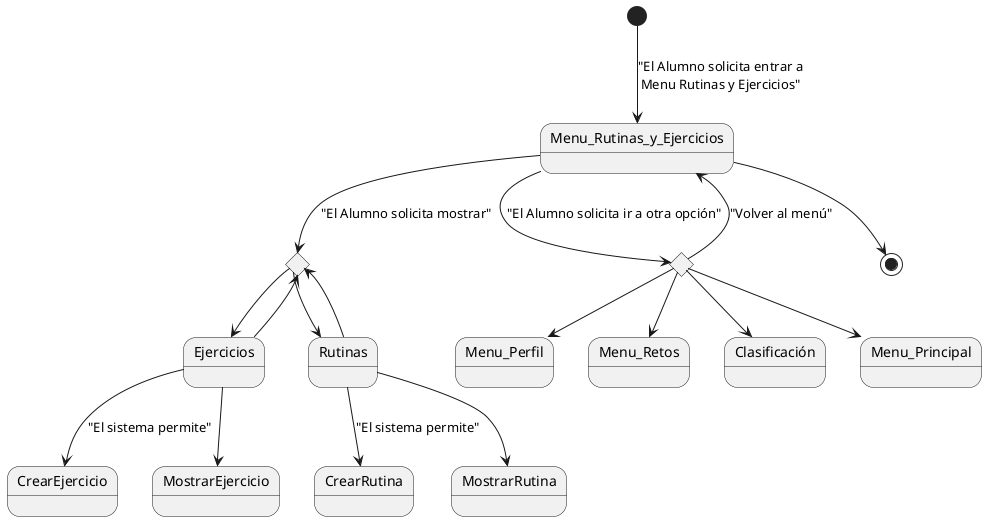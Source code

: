 @startuml
state Menu_Rutinas_y_Ejercicios
state rombo1 <<choice>>
state rombo2 <<choice>>
state Ejercicios
state Rutinas
state CrearRutina
state CrearEjercicio
state Menu_Perfil
state Menu_Retos
state Clasificación
state Menu_Principal

[*] --> Menu_Rutinas_y_Ejercicios : "El Alumno solicita entrar a\nMenu Rutinas y Ejercicios"

Menu_Rutinas_y_Ejercicios --> rombo1 : "El Alumno solicita mostrar"
rombo1 --> Ejercicios
Ejercicios --> rombo1

Ejercicios --> CrearEjercicio : "El sistema permite"
Ejercicios --> MostrarEjercicio
rombo1 --> Rutinas
Rutinas --> CrearRutina: "El sistema permite"
Rutinas --> MostrarRutina
Rutinas --> rombo1
Menu_Rutinas_y_Ejercicios --> rombo2 : "El Alumno solicita ir a otra opción"
rombo2 --> Menu_Perfil
rombo2 --> Menu_Retos
rombo2 --> Clasificación
rombo2 --> Menu_Principal
rombo2 --> Menu_Rutinas_y_Ejercicios : "Volver al menú"

Menu_Rutinas_y_Ejercicios --> [*]
@enduml
